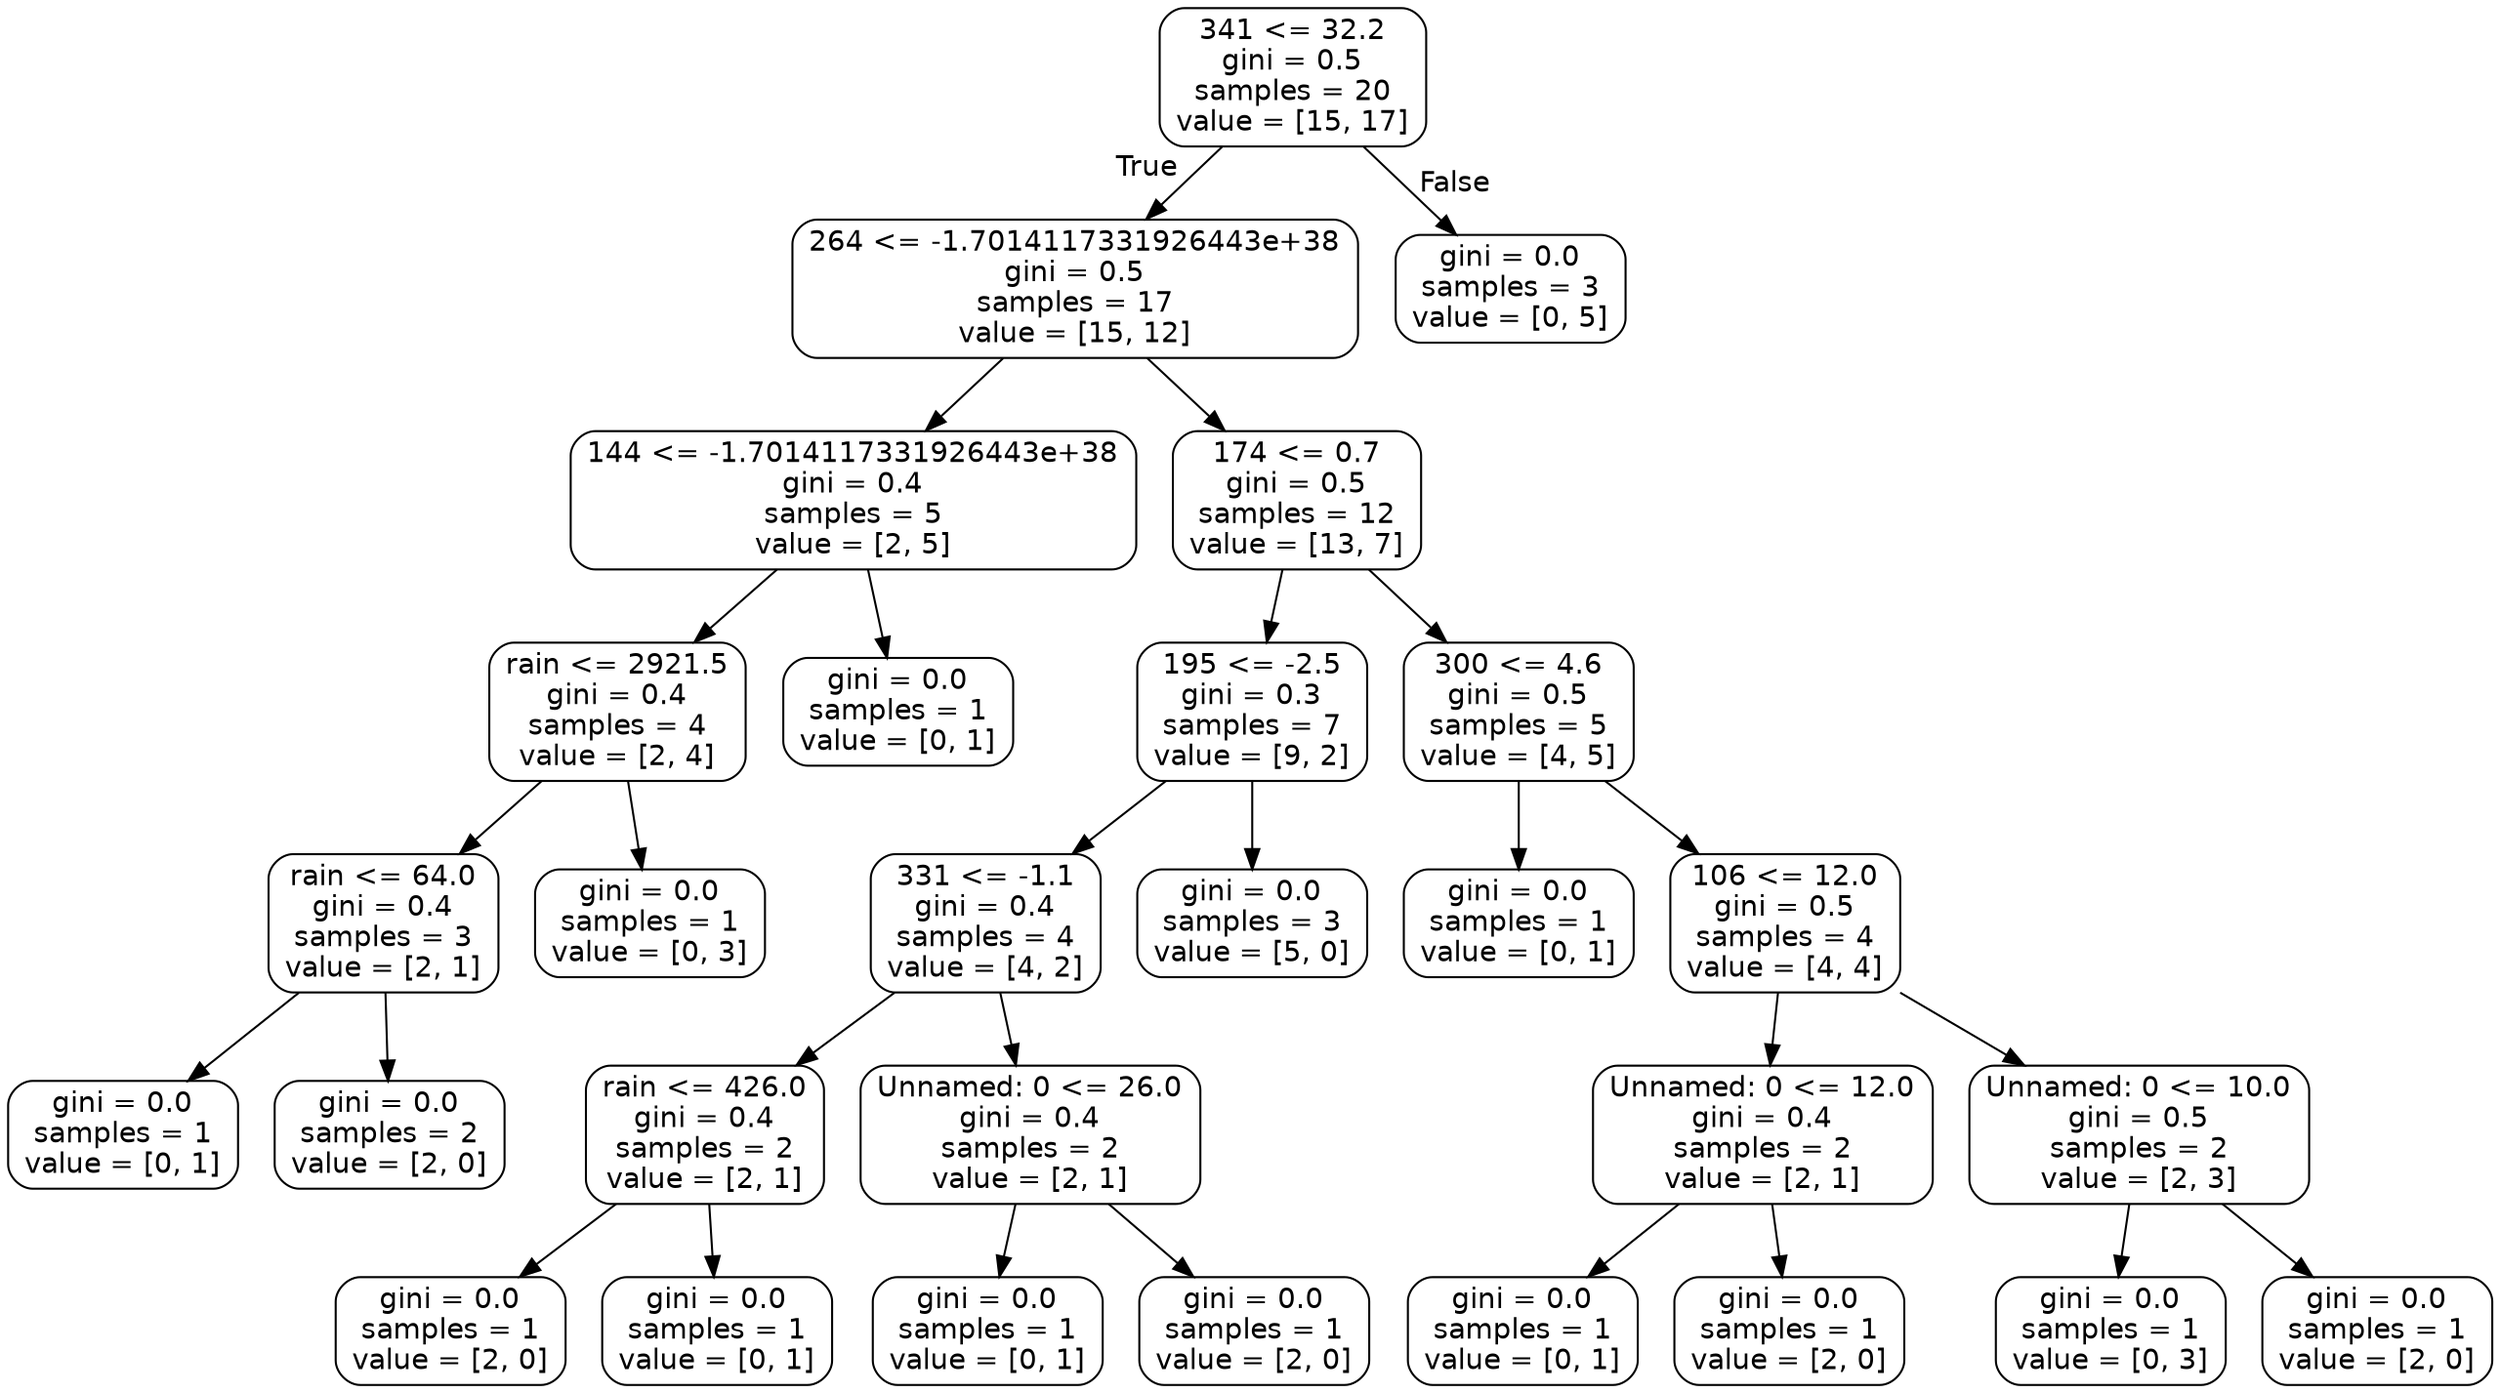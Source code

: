 digraph Tree {
node [shape=box, style="rounded", color="black", fontname=helvetica] ;
edge [fontname=helvetica] ;
0 [label="341 <= 32.2\ngini = 0.5\nsamples = 20\nvalue = [15, 17]"] ;
1 [label="264 <= -1.7014117331926443e+38\ngini = 0.5\nsamples = 17\nvalue = [15, 12]"] ;
0 -> 1 [labeldistance=2.5, labelangle=45, headlabel="True"] ;
2 [label="144 <= -1.7014117331926443e+38\ngini = 0.4\nsamples = 5\nvalue = [2, 5]"] ;
1 -> 2 ;
3 [label="rain <= 2921.5\ngini = 0.4\nsamples = 4\nvalue = [2, 4]"] ;
2 -> 3 ;
4 [label="rain <= 64.0\ngini = 0.4\nsamples = 3\nvalue = [2, 1]"] ;
3 -> 4 ;
5 [label="gini = 0.0\nsamples = 1\nvalue = [0, 1]"] ;
4 -> 5 ;
6 [label="gini = 0.0\nsamples = 2\nvalue = [2, 0]"] ;
4 -> 6 ;
7 [label="gini = 0.0\nsamples = 1\nvalue = [0, 3]"] ;
3 -> 7 ;
8 [label="gini = 0.0\nsamples = 1\nvalue = [0, 1]"] ;
2 -> 8 ;
9 [label="174 <= 0.7\ngini = 0.5\nsamples = 12\nvalue = [13, 7]"] ;
1 -> 9 ;
10 [label="195 <= -2.5\ngini = 0.3\nsamples = 7\nvalue = [9, 2]"] ;
9 -> 10 ;
11 [label="331 <= -1.1\ngini = 0.4\nsamples = 4\nvalue = [4, 2]"] ;
10 -> 11 ;
12 [label="rain <= 426.0\ngini = 0.4\nsamples = 2\nvalue = [2, 1]"] ;
11 -> 12 ;
13 [label="gini = 0.0\nsamples = 1\nvalue = [2, 0]"] ;
12 -> 13 ;
14 [label="gini = 0.0\nsamples = 1\nvalue = [0, 1]"] ;
12 -> 14 ;
15 [label="Unnamed: 0 <= 26.0\ngini = 0.4\nsamples = 2\nvalue = [2, 1]"] ;
11 -> 15 ;
16 [label="gini = 0.0\nsamples = 1\nvalue = [0, 1]"] ;
15 -> 16 ;
17 [label="gini = 0.0\nsamples = 1\nvalue = [2, 0]"] ;
15 -> 17 ;
18 [label="gini = 0.0\nsamples = 3\nvalue = [5, 0]"] ;
10 -> 18 ;
19 [label="300 <= 4.6\ngini = 0.5\nsamples = 5\nvalue = [4, 5]"] ;
9 -> 19 ;
20 [label="gini = 0.0\nsamples = 1\nvalue = [0, 1]"] ;
19 -> 20 ;
21 [label="106 <= 12.0\ngini = 0.5\nsamples = 4\nvalue = [4, 4]"] ;
19 -> 21 ;
22 [label="Unnamed: 0 <= 12.0\ngini = 0.4\nsamples = 2\nvalue = [2, 1]"] ;
21 -> 22 ;
23 [label="gini = 0.0\nsamples = 1\nvalue = [0, 1]"] ;
22 -> 23 ;
24 [label="gini = 0.0\nsamples = 1\nvalue = [2, 0]"] ;
22 -> 24 ;
25 [label="Unnamed: 0 <= 10.0\ngini = 0.5\nsamples = 2\nvalue = [2, 3]"] ;
21 -> 25 ;
26 [label="gini = 0.0\nsamples = 1\nvalue = [0, 3]"] ;
25 -> 26 ;
27 [label="gini = 0.0\nsamples = 1\nvalue = [2, 0]"] ;
25 -> 27 ;
28 [label="gini = 0.0\nsamples = 3\nvalue = [0, 5]"] ;
0 -> 28 [labeldistance=2.5, labelangle=-45, headlabel="False"] ;
}